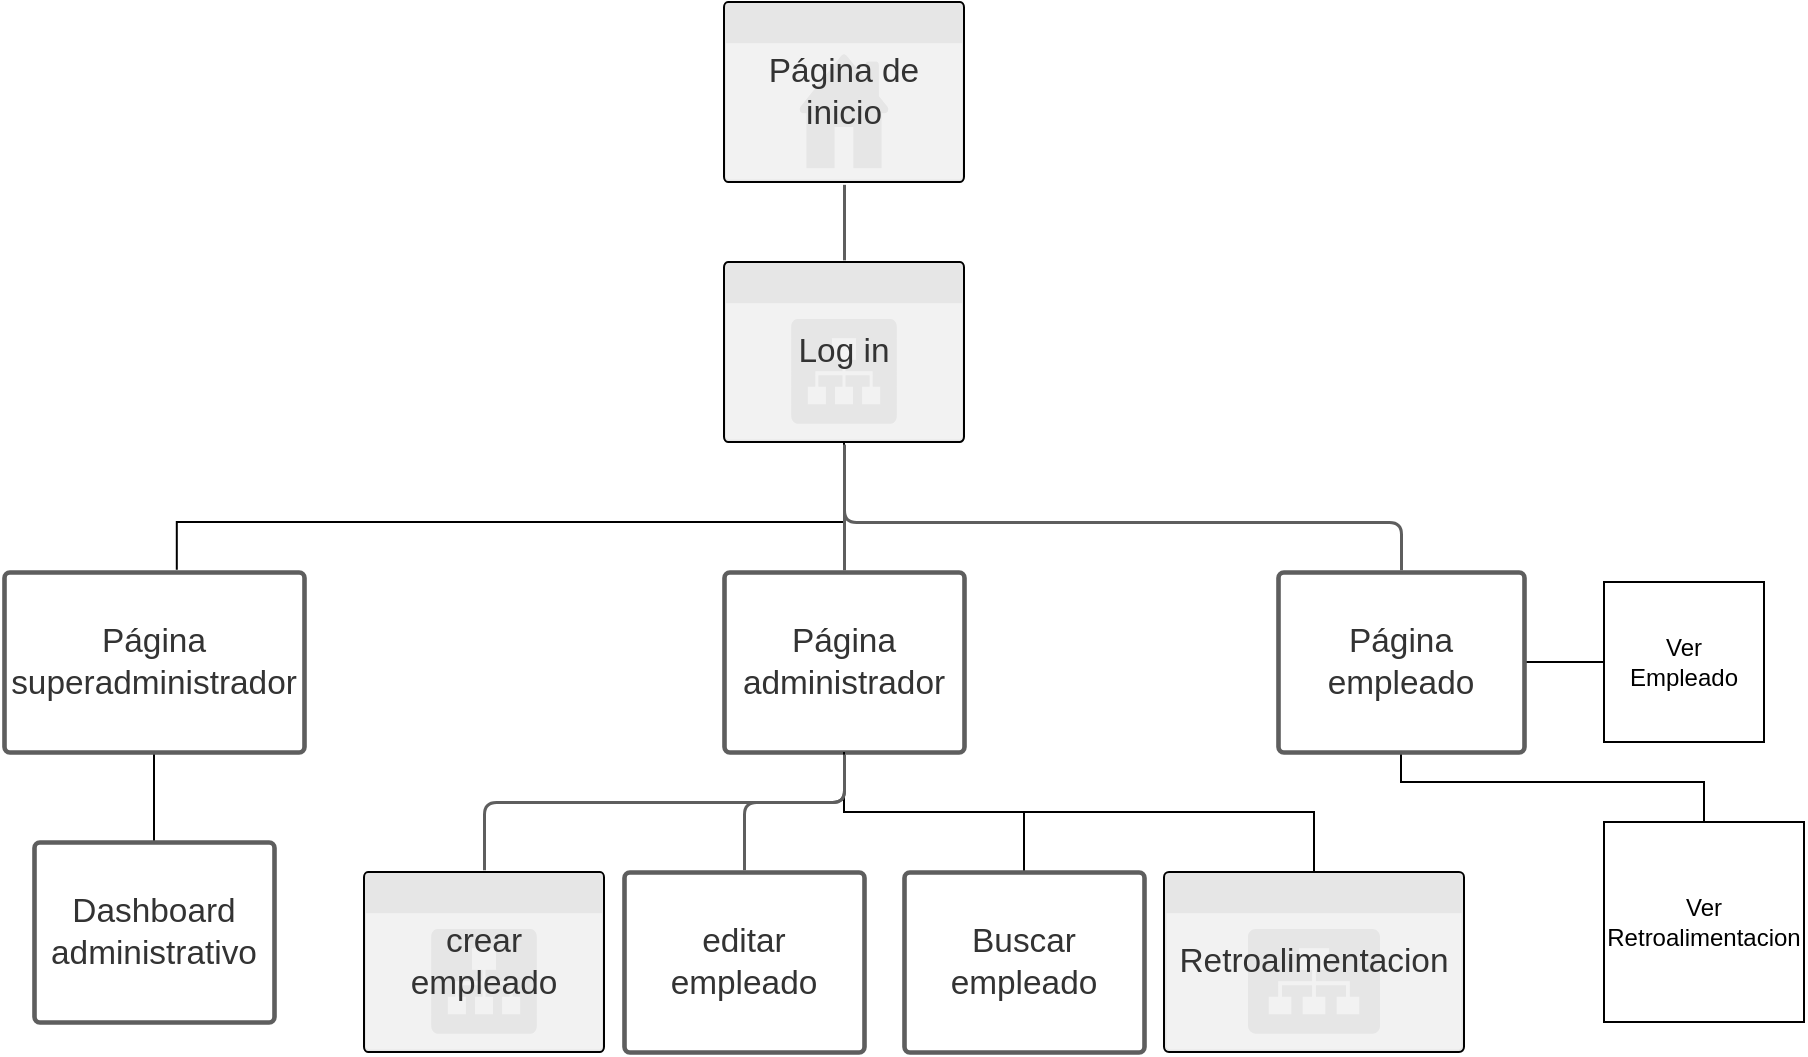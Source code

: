 <mxfile version="15.4.1" type="github">
  <diagram id="prtHgNgQTEPvFCAcTncT" name="Page-1">
    <mxGraphModel dx="1038" dy="547" grid="1" gridSize="10" guides="1" tooltips="1" connect="1" arrows="1" fold="1" page="1" pageScale="1" pageWidth="827" pageHeight="1169" math="0" shadow="0">
      <root>
        <mxCell id="0" />
        <mxCell id="1" parent="0" />
        <mxCell id="Lz6ceOsx05mpx3qVSabF-19" style="edgeStyle=orthogonalEdgeStyle;rounded=0;orthogonalLoop=1;jettySize=auto;html=1;entryX=0.576;entryY=-0.013;entryDx=0;entryDy=0;entryPerimeter=0;endArrow=none;endFill=0;" edge="1" parent="1" source="Lz6ceOsx05mpx3qVSabF-1" target="Lz6ceOsx05mpx3qVSabF-2">
          <mxGeometry relative="1" as="geometry">
            <Array as="points">
              <mxPoint x="490" y="280" />
              <mxPoint x="156" y="280" />
            </Array>
          </mxGeometry>
        </mxCell>
        <UserObject label="Log in" lucidchartObjectId="zCIeo~BGMiuJ" id="Lz6ceOsx05mpx3qVSabF-1">
          <mxCell style="html=1;overflow=block;blockSpacing=1;whiteSpace=wrap;shape=mxgraph.sitemap.sitemap;strokeColor=#000000;fillColor=#E6E6E6;whiteSpace=wrap;fontSize=16.7;fontColor=#333333;align=center;spacing=3.8;strokeOpacity=100;rounded=1;absoluteArcSize=1;arcSize=9;strokeWidth=1;" vertex="1" parent="1">
            <mxGeometry x="430" y="150" width="120" height="90" as="geometry" />
          </mxCell>
        </UserObject>
        <mxCell id="Lz6ceOsx05mpx3qVSabF-20" style="edgeStyle=orthogonalEdgeStyle;rounded=0;orthogonalLoop=1;jettySize=auto;html=1;entryX=0.5;entryY=0;entryDx=0;entryDy=0;endArrow=none;endFill=0;" edge="1" parent="1" source="Lz6ceOsx05mpx3qVSabF-2" target="Lz6ceOsx05mpx3qVSabF-15">
          <mxGeometry relative="1" as="geometry" />
        </mxCell>
        <mxCell id="Lz6ceOsx05mpx3qVSabF-2" value="Página superadministrador" style="html=1;overflow=block;blockSpacing=1;whiteSpace=wrap;rounded=1;arcSize=3;strokeColor=#5e5e5e;strokeOpacity=100;strokeWidth=2.3;whiteSpace=wrap;fontSize=16.7;fontColor=#333333;align=center;spacing=3.8;whiteSpace=wrap;" vertex="1" parent="1">
          <mxGeometry x="70" y="305" width="150" height="90" as="geometry" />
        </mxCell>
        <mxCell id="Lz6ceOsx05mpx3qVSabF-21" style="edgeStyle=orthogonalEdgeStyle;rounded=0;orthogonalLoop=1;jettySize=auto;html=1;entryX=0.5;entryY=0;entryDx=0;entryDy=0;endArrow=none;endFill=0;" edge="1" parent="1" source="Lz6ceOsx05mpx3qVSabF-3" target="Lz6ceOsx05mpx3qVSabF-11">
          <mxGeometry relative="1" as="geometry" />
        </mxCell>
        <mxCell id="Lz6ceOsx05mpx3qVSabF-3" value="Página administrador" style="html=1;overflow=block;blockSpacing=1;whiteSpace=wrap;rounded=1;arcSize=3;strokeColor=#5e5e5e;strokeOpacity=100;strokeWidth=2.3;whiteSpace=wrap;fontSize=16.7;fontColor=#333333;align=center;spacing=3.8;whiteSpace=wrap;" vertex="1" parent="1">
          <mxGeometry x="430" y="305" width="120" height="90" as="geometry" />
        </mxCell>
        <UserObject label="" lucidchartObjectId="zCIemD5Ue1uN" id="Lz6ceOsx05mpx3qVSabF-4">
          <mxCell style="html=1;jettySize=18;whiteSpace=wrap;fontSize=13;strokeColor=#5E5E5E;strokeWidth=1.5;rounded=1;arcSize=12;edgeStyle=orthogonalEdgeStyle;startArrow=none;;endArrow=none;;exitX=0.5;exitY=1.013;exitPerimeter=0;entryX=0.5;entryY=-0.012;entryPerimeter=0;" edge="1" parent="1" source="Lz6ceOsx05mpx3qVSabF-1" target="Lz6ceOsx05mpx3qVSabF-3">
            <mxGeometry width="100" height="100" relative="1" as="geometry">
              <Array as="points" />
            </mxGeometry>
          </mxCell>
        </UserObject>
        <mxCell id="Lz6ceOsx05mpx3qVSabF-16" style="edgeStyle=orthogonalEdgeStyle;rounded=0;orthogonalLoop=1;jettySize=auto;html=1;entryX=0.5;entryY=0;entryDx=0;entryDy=0;entryPerimeter=0;endArrow=none;endFill=0;exitX=0.5;exitY=1;exitDx=0;exitDy=0;" edge="1" parent="1" source="Lz6ceOsx05mpx3qVSabF-3" target="Lz6ceOsx05mpx3qVSabF-14">
          <mxGeometry relative="1" as="geometry" />
        </mxCell>
        <mxCell id="Lz6ceOsx05mpx3qVSabF-18" style="edgeStyle=orthogonalEdgeStyle;rounded=0;orthogonalLoop=1;jettySize=auto;html=1;entryX=0;entryY=0.5;entryDx=0;entryDy=0;endArrow=none;endFill=0;" edge="1" parent="1" source="Lz6ceOsx05mpx3qVSabF-5" target="Lz6ceOsx05mpx3qVSabF-17">
          <mxGeometry relative="1" as="geometry" />
        </mxCell>
        <mxCell id="Lz6ceOsx05mpx3qVSabF-23" style="edgeStyle=orthogonalEdgeStyle;rounded=0;orthogonalLoop=1;jettySize=auto;html=1;entryX=0.5;entryY=0;entryDx=0;entryDy=0;endArrow=none;endFill=0;" edge="1" parent="1" source="Lz6ceOsx05mpx3qVSabF-5" target="Lz6ceOsx05mpx3qVSabF-22">
          <mxGeometry relative="1" as="geometry">
            <Array as="points">
              <mxPoint x="769" y="410" />
              <mxPoint x="920" y="410" />
            </Array>
          </mxGeometry>
        </mxCell>
        <mxCell id="Lz6ceOsx05mpx3qVSabF-5" value="Página empleado" style="html=1;overflow=block;blockSpacing=1;whiteSpace=wrap;rounded=1;arcSize=3;strokeColor=#5e5e5e;strokeOpacity=100;strokeWidth=2.3;whiteSpace=wrap;fontSize=16.7;fontColor=#333333;align=center;spacing=3.8;whiteSpace=wrap;" vertex="1" parent="1">
          <mxGeometry x="707" y="305" width="123" height="90" as="geometry" />
        </mxCell>
        <UserObject label="" lucidchartObjectId="zCIegQiOHWow" id="Lz6ceOsx05mpx3qVSabF-6">
          <mxCell style="html=1;jettySize=18;whiteSpace=wrap;fontSize=13;strokeColor=#5E5E5E;strokeWidth=1.5;rounded=1;arcSize=12;edgeStyle=orthogonalEdgeStyle;startArrow=none;;endArrow=none;;exitX=0.5;exitY=1.013;exitPerimeter=0;entryX=0.5;entryY=-0.013;entryPerimeter=0;" edge="1" parent="1" source="Lz6ceOsx05mpx3qVSabF-1" target="Lz6ceOsx05mpx3qVSabF-5">
            <mxGeometry width="100" height="100" relative="1" as="geometry">
              <Array as="points">
                <mxPoint x="490" y="280" />
                <mxPoint x="769" y="280" />
              </Array>
            </mxGeometry>
          </mxCell>
        </UserObject>
        <UserObject label="" lucidchartObjectId="zCIerGAZHZ3q" id="Lz6ceOsx05mpx3qVSabF-7">
          <mxCell style="html=1;jettySize=18;whiteSpace=wrap;fontSize=13;strokeColor=#5E5E5E;strokeWidth=1.5;rounded=1;arcSize=12;edgeStyle=orthogonalEdgeStyle;startArrow=none;;endArrow=none;;exitX=0.5;exitY=1.013;exitPerimeter=0;entryX=0.5;entryY=-0.012;entryPerimeter=0;" edge="1" parent="1" source="Lz6ceOsx05mpx3qVSabF-3" target="Lz6ceOsx05mpx3qVSabF-8">
            <mxGeometry width="100" height="100" relative="1" as="geometry">
              <Array as="points">
                <mxPoint x="490" y="420" />
                <mxPoint x="310" y="420" />
              </Array>
            </mxGeometry>
          </mxCell>
        </UserObject>
        <UserObject label="crear empleado" lucidchartObjectId="zCIeUu~P4Kyo" id="Lz6ceOsx05mpx3qVSabF-8">
          <mxCell style="html=1;overflow=block;blockSpacing=1;whiteSpace=wrap;shape=mxgraph.sitemap.sitemap;strokeColor=#000000;fillColor=#E6E6E6;whiteSpace=wrap;fontSize=16.7;fontColor=#333333;align=center;spacing=3.8;strokeOpacity=100;rounded=1;absoluteArcSize=1;arcSize=9;strokeWidth=1;" vertex="1" parent="1">
            <mxGeometry x="250" y="455" width="120" height="90" as="geometry" />
          </mxCell>
        </UserObject>
        <mxCell id="Lz6ceOsx05mpx3qVSabF-9" value="editar empleado" style="html=1;overflow=block;blockSpacing=1;whiteSpace=wrap;rounded=1;arcSize=3;strokeColor=#5e5e5e;strokeOpacity=100;strokeWidth=2.3;whiteSpace=wrap;fontSize=16.7;fontColor=#333333;align=center;spacing=3.8;whiteSpace=wrap;" vertex="1" parent="1">
          <mxGeometry x="380" y="455" width="120" height="90" as="geometry" />
        </mxCell>
        <UserObject label="" lucidchartObjectId="zCIe_dY89ozb" id="Lz6ceOsx05mpx3qVSabF-10">
          <mxCell style="html=1;jettySize=18;whiteSpace=wrap;fontSize=13;strokeColor=#5E5E5E;strokeWidth=1.5;rounded=1;arcSize=12;edgeStyle=orthogonalEdgeStyle;startArrow=none;;endArrow=none;;exitX=0.5;exitY=1.013;exitPerimeter=0;entryX=0.5;entryY=-0.012;entryPerimeter=0;" edge="1" parent="1" source="Lz6ceOsx05mpx3qVSabF-3" target="Lz6ceOsx05mpx3qVSabF-9">
            <mxGeometry width="100" height="100" relative="1" as="geometry">
              <Array as="points">
                <mxPoint x="490" y="420" />
                <mxPoint x="440" y="420" />
              </Array>
            </mxGeometry>
          </mxCell>
        </UserObject>
        <mxCell id="Lz6ceOsx05mpx3qVSabF-11" value="Buscar empleado" style="html=1;overflow=block;blockSpacing=1;whiteSpace=wrap;rounded=1;arcSize=3;strokeColor=#5e5e5e;strokeOpacity=100;strokeWidth=2.3;whiteSpace=wrap;fontSize=16.7;fontColor=#333333;align=center;spacing=3.8;whiteSpace=wrap;" vertex="1" parent="1">
          <mxGeometry x="520" y="455" width="120" height="90" as="geometry" />
        </mxCell>
        <UserObject label="" lucidchartObjectId="zCIeAjfSBxGG" id="Lz6ceOsx05mpx3qVSabF-12">
          <mxCell style="html=1;jettySize=18;whiteSpace=wrap;fontSize=13;strokeColor=#5E5E5E;strokeWidth=1.5;rounded=1;arcSize=12;edgeStyle=orthogonalEdgeStyle;startArrow=none;;endArrow=none;;exitX=0.5;exitY=-0.012;exitPerimeter=0;entryX=0.5;entryY=1.013;entryPerimeter=0;" edge="1" parent="1" source="Lz6ceOsx05mpx3qVSabF-1" target="Lz6ceOsx05mpx3qVSabF-13">
            <mxGeometry width="100" height="100" relative="1" as="geometry">
              <Array as="points" />
            </mxGeometry>
          </mxCell>
        </UserObject>
        <UserObject label="Página de inicio" lucidchartObjectId="zCIea8bopKaq" id="Lz6ceOsx05mpx3qVSabF-13">
          <mxCell style="html=1;overflow=block;blockSpacing=1;whiteSpace=wrap;shape=mxgraph.sitemap.home;strokeColor=#000000;fillColor=#E6E6E6;whiteSpace=wrap;fontSize=16.7;fontColor=#333333;align=center;spacing=3.8;strokeOpacity=100;rounded=1;absoluteArcSize=1;arcSize=9;strokeWidth=1;" vertex="1" parent="1">
            <mxGeometry x="430" y="20" width="120" height="90" as="geometry" />
          </mxCell>
        </UserObject>
        <UserObject label="Retroalimentacion" lucidchartObjectId="zCIeyHm.1OL0" id="Lz6ceOsx05mpx3qVSabF-14">
          <mxCell style="html=1;overflow=block;blockSpacing=1;whiteSpace=wrap;shape=mxgraph.sitemap.sitemap;strokeColor=#000000;fillColor=#E6E6E6;whiteSpace=wrap;fontSize=16.7;fontColor=#333333;align=center;spacing=3.8;strokeOpacity=100;rounded=1;absoluteArcSize=1;arcSize=9;strokeWidth=1;" vertex="1" parent="1">
            <mxGeometry x="650" y="455" width="150" height="90" as="geometry" />
          </mxCell>
        </UserObject>
        <mxCell id="Lz6ceOsx05mpx3qVSabF-15" value="Dashboard administrativo" style="html=1;overflow=block;blockSpacing=1;whiteSpace=wrap;rounded=1;arcSize=3;strokeColor=#5e5e5e;strokeOpacity=100;strokeWidth=2.3;whiteSpace=wrap;fontSize=16.7;fontColor=#333333;align=center;spacing=3.8;whiteSpace=wrap;" vertex="1" parent="1">
          <mxGeometry x="85" y="440" width="120" height="90" as="geometry" />
        </mxCell>
        <mxCell id="Lz6ceOsx05mpx3qVSabF-17" value="Ver &lt;br&gt;Empleado" style="whiteSpace=wrap;html=1;aspect=fixed;" vertex="1" parent="1">
          <mxGeometry x="870" y="310" width="80" height="80" as="geometry" />
        </mxCell>
        <mxCell id="Lz6ceOsx05mpx3qVSabF-22" value="Ver Retroalimentacion" style="whiteSpace=wrap;html=1;aspect=fixed;strokeWidth=1;" vertex="1" parent="1">
          <mxGeometry x="870" y="430" width="100" height="100" as="geometry" />
        </mxCell>
      </root>
    </mxGraphModel>
  </diagram>
</mxfile>
